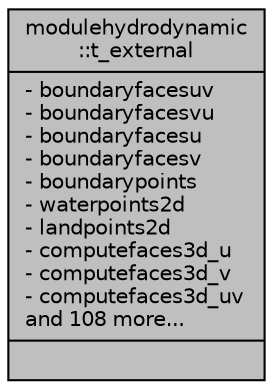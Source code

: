 digraph "modulehydrodynamic::t_external"
{
 // LATEX_PDF_SIZE
  edge [fontname="Helvetica",fontsize="10",labelfontname="Helvetica",labelfontsize="10"];
  node [fontname="Helvetica",fontsize="10",shape=record];
  Node1 [label="{modulehydrodynamic\l::t_external\n|- boundaryfacesuv\l- boundaryfacesvu\l- boundaryfacesu\l- boundaryfacesv\l- boundarypoints\l- waterpoints2d\l- landpoints2d\l- computefaces3d_u\l- computefaces3d_v\l- computefaces3d_uv\land 108 more...\l|}",height=0.2,width=0.4,color="black", fillcolor="grey75", style="filled", fontcolor="black",tooltip=" "];
}
